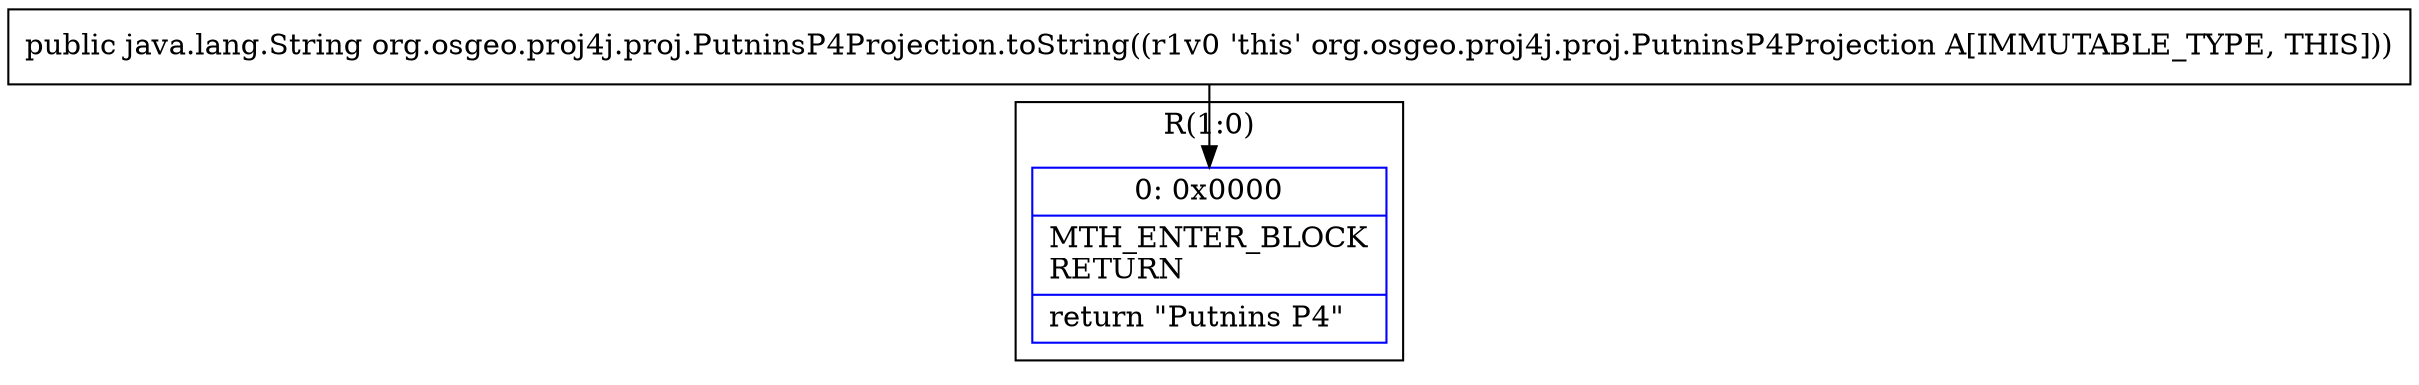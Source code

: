 digraph "CFG fororg.osgeo.proj4j.proj.PutninsP4Projection.toString()Ljava\/lang\/String;" {
subgraph cluster_Region_437716169 {
label = "R(1:0)";
node [shape=record,color=blue];
Node_0 [shape=record,label="{0\:\ 0x0000|MTH_ENTER_BLOCK\lRETURN\l|return \"Putnins P4\"\l}"];
}
MethodNode[shape=record,label="{public java.lang.String org.osgeo.proj4j.proj.PutninsP4Projection.toString((r1v0 'this' org.osgeo.proj4j.proj.PutninsP4Projection A[IMMUTABLE_TYPE, THIS])) }"];
MethodNode -> Node_0;
}

